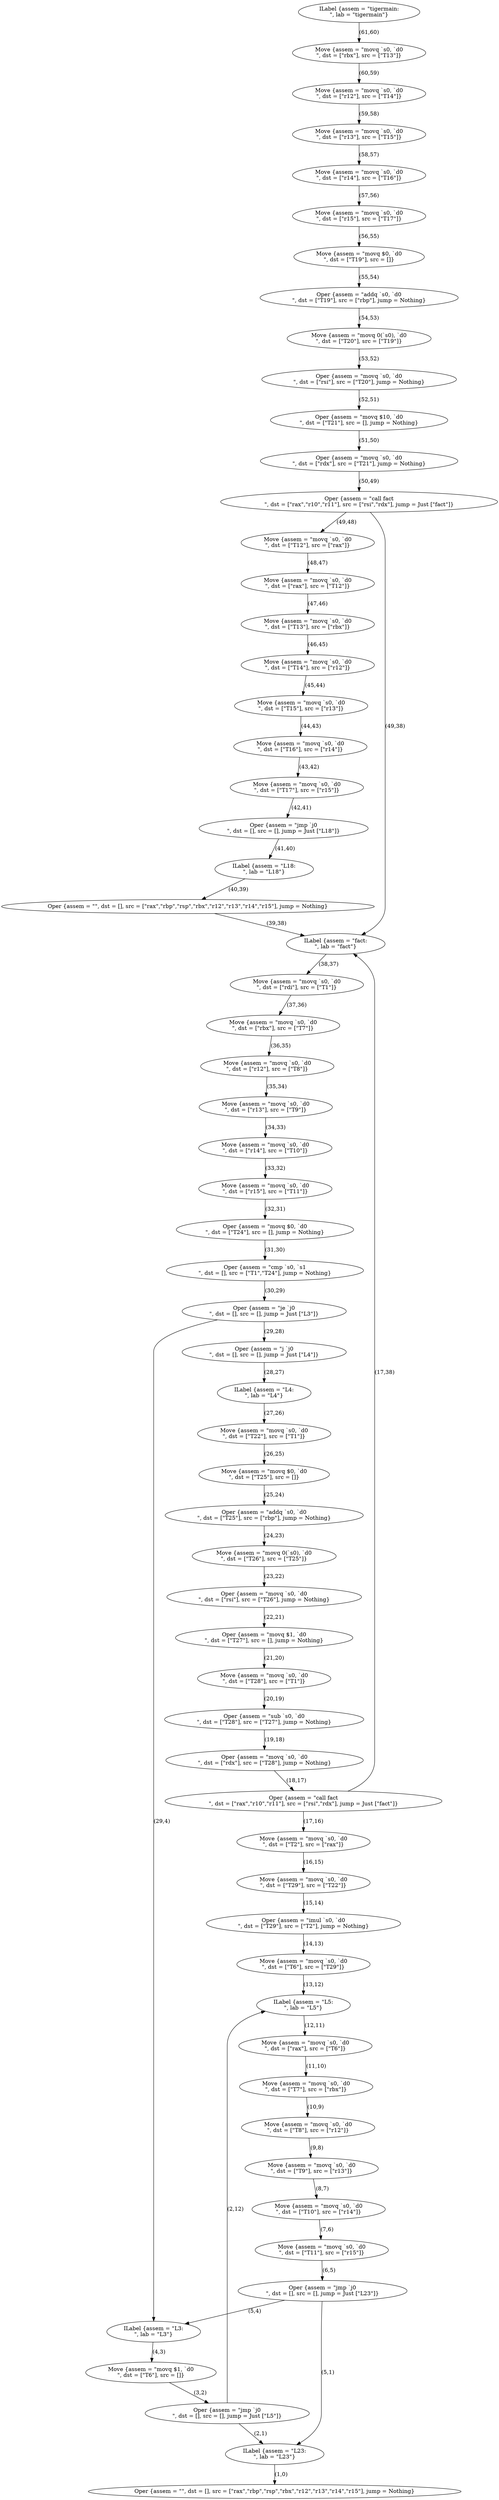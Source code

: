 strict digraph FlowGraph {
    61 [label="ILabel {assem = \"tigermain:\n\", lab = \"tigermain\"}"];
    60 [label="Move {assem = \"movq `s0, `d0\n\", dst = [\"rbx\"], src = [\"T13\"]}"];
    59 [label="Move {assem = \"movq `s0, `d0\n\", dst = [\"r12\"], src = [\"T14\"]}"];
    58 [label="Move {assem = \"movq `s0, `d0\n\", dst = [\"r13\"], src = [\"T15\"]}"];
    57 [label="Move {assem = \"movq `s0, `d0\n\", dst = [\"r14\"], src = [\"T16\"]}"];
    56 [label="Move {assem = \"movq `s0, `d0\n\", dst = [\"r15\"], src = [\"T17\"]}"];
    55 [label="Move {assem = \"movq $0, `d0\n\", dst = [\"T19\"], src = []}"];
    54 [label="Oper {assem = \"addq `s0, `d0\n\", dst = [\"T19\"], src = [\"rbp\"], jump = Nothing}"];
    53 [label="Move {assem = \"movq 0(`s0), `d0\n\", dst = [\"T20\"], src = [\"T19\"]}"];
    52 [label="Oper {assem = \"movq `s0, `d0\n\", dst = [\"rsi\"], src = [\"T20\"], jump = Nothing}"];
    51 [label="Oper {assem = \"movq $10, `d0\n\", dst = [\"T21\"], src = [], jump = Nothing}"];
    50 [label="Oper {assem = \"movq `s0, `d0\n\", dst = [\"rdx\"], src = [\"T21\"], jump = Nothing}"];
    49 [label="Oper {assem = \"call fact\n\", dst = [\"rax\",\"r10\",\"r11\"], src = [\"rsi\",\"rdx\"], jump = Just [\"fact\"]}"];
    48 [label="Move {assem = \"movq `s0, `d0\n\", dst = [\"T12\"], src = [\"rax\"]}"];
    47 [label="Move {assem = \"movq `s0, `d0\n\", dst = [\"rax\"], src = [\"T12\"]}"];
    46 [label="Move {assem = \"movq `s0, `d0\n\", dst = [\"T13\"], src = [\"rbx\"]}"];
    45 [label="Move {assem = \"movq `s0, `d0\n\", dst = [\"T14\"], src = [\"r12\"]}"];
    44 [label="Move {assem = \"movq `s0, `d0\n\", dst = [\"T15\"], src = [\"r13\"]}"];
    43 [label="Move {assem = \"movq `s0, `d0\n\", dst = [\"T16\"], src = [\"r14\"]}"];
    42 [label="Move {assem = \"movq `s0, `d0\n\", dst = [\"T17\"], src = [\"r15\"]}"];
    41 [label="Oper {assem = \"jmp `j0\n\", dst = [], src = [], jump = Just [\"L18\"]}"];
    40 [label="ILabel {assem = \"L18:\n\", lab = \"L18\"}"];
    39 [label="Oper {assem = \"\", dst = [], src = [\"rax\",\"rbp\",\"rsp\",\"rbx\",\"r12\",\"r13\",\"r14\",\"r15\"], jump = Nothing}"];
    38 [label="ILabel {assem = \"fact:\n\", lab = \"fact\"}"];
    37 [label="Move {assem = \"movq `s0, `d0\n\", dst = [\"rdi\"], src = [\"T1\"]}"];
    36 [label="Move {assem = \"movq `s0, `d0\n\", dst = [\"rbx\"], src = [\"T7\"]}"];
    35 [label="Move {assem = \"movq `s0, `d0\n\", dst = [\"r12\"], src = [\"T8\"]}"];
    34 [label="Move {assem = \"movq `s0, `d0\n\", dst = [\"r13\"], src = [\"T9\"]}"];
    33 [label="Move {assem = \"movq `s0, `d0\n\", dst = [\"r14\"], src = [\"T10\"]}"];
    32 [label="Move {assem = \"movq `s0, `d0\n\", dst = [\"r15\"], src = [\"T11\"]}"];
    31 [label="Oper {assem = \"movq $0, `d0\n\", dst = [\"T24\"], src = [], jump = Nothing}"];
    30 [label="Oper {assem = \"cmp `s0, `s1\n\", dst = [], src = [\"T1\",\"T24\"], jump = Nothing}"];
    29 [label="Oper {assem = \"je `j0\n\", dst = [], src = [], jump = Just [\"L3\"]}"];
    28 [label="Oper {assem = \"j `j0\n\", dst = [], src = [], jump = Just [\"L4\"]}"];
    27 [label="ILabel {assem = \"L4:\n\", lab = \"L4\"}"];
    26 [label="Move {assem = \"movq `s0, `d0\n\", dst = [\"T22\"], src = [\"T1\"]}"];
    25 [label="Move {assem = \"movq $0, `d0\n\", dst = [\"T25\"], src = []}"];
    24 [label="Oper {assem = \"addq `s0, `d0\n\", dst = [\"T25\"], src = [\"rbp\"], jump = Nothing}"];
    23 [label="Move {assem = \"movq 0(`s0), `d0\n\", dst = [\"T26\"], src = [\"T25\"]}"];
    22 [label="Oper {assem = \"movq `s0, `d0\n\", dst = [\"rsi\"], src = [\"T26\"], jump = Nothing}"];
    21 [label="Oper {assem = \"movq $1, `d0\n\", dst = [\"T27\"], src = [], jump = Nothing}"];
    20 [label="Move {assem = \"movq `s0, `d0\n\", dst = [\"T28\"], src = [\"T1\"]}"];
    19 [label="Oper {assem = \"sub `s0, `d0\n\", dst = [\"T28\"], src = [\"T27\"], jump = Nothing}"];
    18 [label="Oper {assem = \"movq `s0, `d0\n\", dst = [\"rdx\"], src = [\"T28\"], jump = Nothing}"];
    17 [label="Oper {assem = \"call fact\n\", dst = [\"rax\",\"r10\",\"r11\"], src = [\"rsi\",\"rdx\"], jump = Just [\"fact\"]}"];
    16 [label="Move {assem = \"movq `s0, `d0\n\", dst = [\"T2\"], src = [\"rax\"]}"];
    15 [label="Move {assem = \"movq `s0, `d0\n\", dst = [\"T29\"], src = [\"T22\"]}"];
    14 [label="Oper {assem = \"imul `s0, `d0\n\", dst = [\"T29\"], src = [\"T2\"], jump = Nothing}"];
    13 [label="Move {assem = \"movq `s0, `d0\n\", dst = [\"T6\"], src = [\"T29\"]}"];
    12 [label="ILabel {assem = \"L5:\n\", lab = \"L5\"}"];
    11 [label="Move {assem = \"movq `s0, `d0\n\", dst = [\"rax\"], src = [\"T6\"]}"];
    10 [label="Move {assem = \"movq `s0, `d0\n\", dst = [\"T7\"], src = [\"rbx\"]}"];
    9 [label="Move {assem = \"movq `s0, `d0\n\", dst = [\"T8\"], src = [\"r12\"]}"];
    8 [label="Move {assem = \"movq `s0, `d0\n\", dst = [\"T9\"], src = [\"r13\"]}"];
    7 [label="Move {assem = \"movq `s0, `d0\n\", dst = [\"T10\"], src = [\"r14\"]}"];
    6 [label="Move {assem = \"movq `s0, `d0\n\", dst = [\"T11\"], src = [\"r15\"]}"];
    5 [label="Oper {assem = \"jmp `j0\n\", dst = [], src = [], jump = Just [\"L23\"]}"];
    4 [label="ILabel {assem = \"L3:\n\", lab = \"L3\"}"];
    3 [label="Move {assem = \"movq $1, `d0\n\", dst = [\"T6\"], src = []}"];
    2 [label="Oper {assem = \"jmp `j0\n\", dst = [], src = [], jump = Just [\"L5\"]}"];
    1 [label="ILabel {assem = \"L23:\n\", lab = \"L23\"}"];
    0 [label="Oper {assem = \"\", dst = [], src = [\"rax\",\"rbp\",\"rsp\",\"rbx\",\"r12\",\"r13\",\"r14\",\"r15\"], jump = Nothing}"];
    61 -> 60 [label="(61,60)"];
    60 -> 59 [label="(60,59)"];
    59 -> 58 [label="(59,58)"];
    58 -> 57 [label="(58,57)"];
    57 -> 56 [label="(57,56)"];
    56 -> 55 [label="(56,55)"];
    55 -> 54 [label="(55,54)"];
    54 -> 53 [label="(54,53)"];
    53 -> 52 [label="(53,52)"];
    52 -> 51 [label="(52,51)"];
    51 -> 50 [label="(51,50)"];
    50 -> 49 [label="(50,49)"];
    49 -> 38 [label="(49,38)"];
    49 -> 48 [label="(49,48)"];
    48 -> 47 [label="(48,47)"];
    47 -> 46 [label="(47,46)"];
    46 -> 45 [label="(46,45)"];
    45 -> 44 [label="(45,44)"];
    44 -> 43 [label="(44,43)"];
    43 -> 42 [label="(43,42)"];
    42 -> 41 [label="(42,41)"];
    41 -> 40 [label="(41,40)"];
    40 -> 39 [label="(40,39)"];
    39 -> 38 [label="(39,38)"];
    38 -> 37 [label="(38,37)"];
    37 -> 36 [label="(37,36)"];
    36 -> 35 [label="(36,35)"];
    35 -> 34 [label="(35,34)"];
    34 -> 33 [label="(34,33)"];
    33 -> 32 [label="(33,32)"];
    32 -> 31 [label="(32,31)"];
    31 -> 30 [label="(31,30)"];
    30 -> 29 [label="(30,29)"];
    29 -> 28 [label="(29,28)"];
    29 -> 4 [label="(29,4)"];
    28 -> 27 [label="(28,27)"];
    27 -> 26 [label="(27,26)"];
    26 -> 25 [label="(26,25)"];
    25 -> 24 [label="(25,24)"];
    24 -> 23 [label="(24,23)"];
    23 -> 22 [label="(23,22)"];
    22 -> 21 [label="(22,21)"];
    21 -> 20 [label="(21,20)"];
    20 -> 19 [label="(20,19)"];
    19 -> 18 [label="(19,18)"];
    18 -> 17 [label="(18,17)"];
    17 -> 38 [label="(17,38)"];
    17 -> 16 [label="(17,16)"];
    16 -> 15 [label="(16,15)"];
    15 -> 14 [label="(15,14)"];
    14 -> 13 [label="(14,13)"];
    13 -> 12 [label="(13,12)"];
    12 -> 11 [label="(12,11)"];
    11 -> 10 [label="(11,10)"];
    10 -> 9 [label="(10,9)"];
    9 -> 8 [label="(9,8)"];
    8 -> 7 [label="(8,7)"];
    7 -> 6 [label="(7,6)"];
    6 -> 5 [label="(6,5)"];
    5 -> 4 [label="(5,4)"];
    5 -> 1 [label="(5,1)"];
    4 -> 3 [label="(4,3)"];
    3 -> 2 [label="(3,2)"];
    2 -> 12 [label="(2,12)"];
    2 -> 1 [label="(2,1)"];
    1 -> 0 [label="(1,0)"];
}